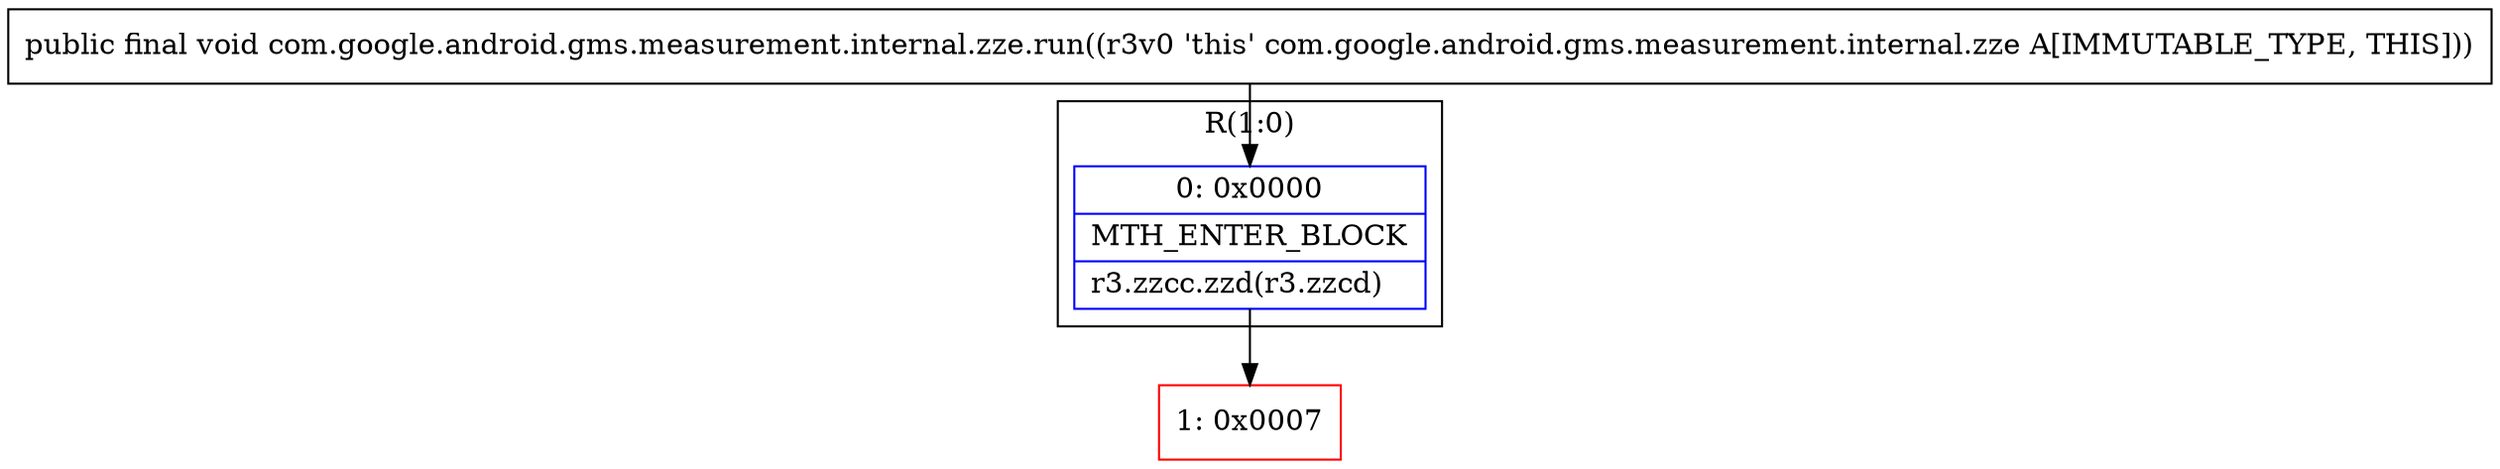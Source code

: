 digraph "CFG forcom.google.android.gms.measurement.internal.zze.run()V" {
subgraph cluster_Region_1556324769 {
label = "R(1:0)";
node [shape=record,color=blue];
Node_0 [shape=record,label="{0\:\ 0x0000|MTH_ENTER_BLOCK\l|r3.zzcc.zzd(r3.zzcd)\l}"];
}
Node_1 [shape=record,color=red,label="{1\:\ 0x0007}"];
MethodNode[shape=record,label="{public final void com.google.android.gms.measurement.internal.zze.run((r3v0 'this' com.google.android.gms.measurement.internal.zze A[IMMUTABLE_TYPE, THIS])) }"];
MethodNode -> Node_0;
Node_0 -> Node_1;
}

